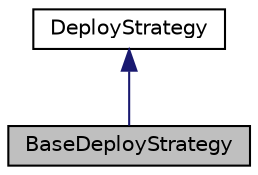 digraph "BaseDeployStrategy"
{
 // INTERACTIVE_SVG=YES
  edge [fontname="Helvetica",fontsize="10",labelfontname="Helvetica",labelfontsize="10"];
  node [fontname="Helvetica",fontsize="10",shape=record];
  Node1 [label="BaseDeployStrategy",height=0.2,width=0.4,color="black", fillcolor="grey75", style="filled", fontcolor="black"];
  Node2 -> Node1 [dir="back",color="midnightblue",fontsize="10",style="solid",fontname="Helvetica"];
  Node2 [label="DeployStrategy",height=0.2,width=0.4,color="black", fillcolor="white", style="filled",URL="$class_deploy_strategy.html",tooltip="The class used to describe the strategies of deploying componets, strategies are include dynamic allo..."];
}
